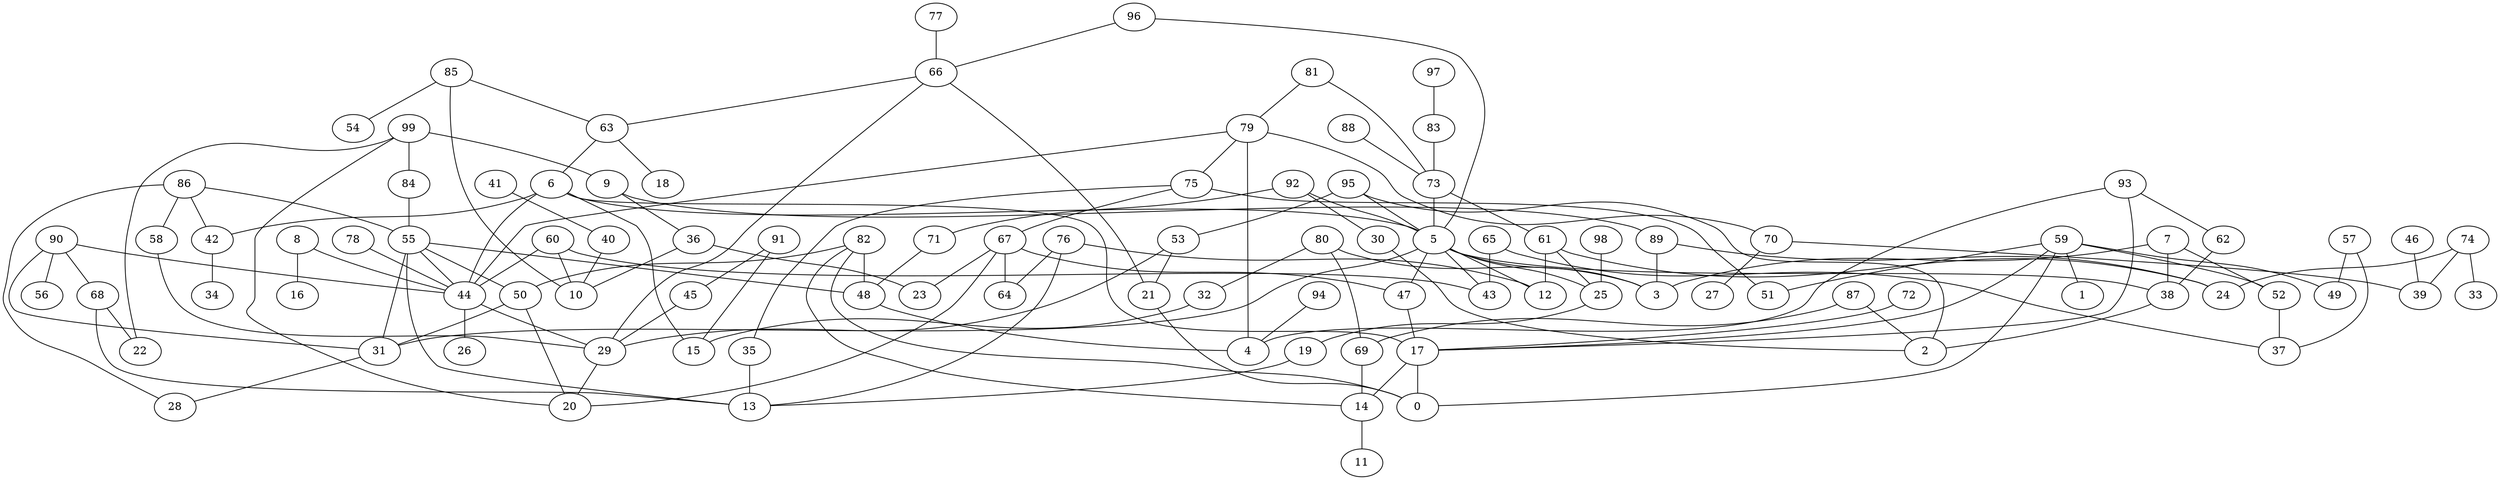 digraph GG_graph {

subgraph G_graph {
edge [color = black]
"71" -> "48" [dir = none]
"82" -> "14" [dir = none]
"48" -> "4" [dir = none]
"91" -> "45" [dir = none]
"91" -> "15" [dir = none]
"97" -> "83" [dir = none]
"36" -> "23" [dir = none]
"72" -> "17" [dir = none]
"76" -> "64" [dir = none]
"87" -> "2" [dir = none]
"52" -> "37" [dir = none]
"53" -> "29" [dir = none]
"92" -> "30" [dir = none]
"46" -> "39" [dir = none]
"94" -> "4" [dir = none]
"41" -> "40" [dir = none]
"40" -> "10" [dir = none]
"83" -> "73" [dir = none]
"9" -> "89" [dir = none]
"63" -> "18" [dir = none]
"63" -> "6" [dir = none]
"77" -> "66" [dir = none]
"14" -> "11" [dir = none]
"93" -> "62" [dir = none]
"93" -> "17" [dir = none]
"25" -> "19" [dir = none]
"90" -> "68" [dir = none]
"90" -> "56" [dir = none]
"90" -> "44" [dir = none]
"17" -> "0" [dir = none]
"17" -> "14" [dir = none]
"78" -> "44" [dir = none]
"5" -> "12" [dir = none]
"5" -> "43" [dir = none]
"5" -> "25" [dir = none]
"5" -> "38" [dir = none]
"5" -> "3" [dir = none]
"73" -> "61" [dir = none]
"73" -> "5" [dir = none]
"75" -> "67" [dir = none]
"85" -> "54" [dir = none]
"85" -> "63" [dir = none]
"70" -> "27" [dir = none]
"70" -> "39" [dir = none]
"66" -> "21" [dir = none]
"66" -> "29" [dir = none]
"66" -> "63" [dir = none]
"42" -> "34" [dir = none]
"80" -> "32" [dir = none]
"80" -> "69" [dir = none]
"99" -> "84" [dir = none]
"99" -> "20" [dir = none]
"29" -> "20" [dir = none]
"79" -> "4" [dir = none]
"79" -> "70" [dir = none]
"79" -> "44" [dir = none]
"38" -> "2" [dir = none]
"86" -> "28" [dir = none]
"86" -> "42" [dir = none]
"95" -> "5" [dir = none]
"19" -> "13" [dir = none]
"81" -> "79" [dir = none]
"69" -> "14" [dir = none]
"89" -> "24" [dir = none]
"89" -> "3" [dir = none]
"98" -> "25" [dir = none]
"60" -> "10" [dir = none]
"60" -> "43" [dir = none]
"65" -> "37" [dir = none]
"7" -> "52" [dir = none]
"7" -> "38" [dir = none]
"30" -> "2" [dir = none]
"84" -> "55" [dir = none]
"58" -> "29" [dir = none]
"44" -> "26" [dir = none]
"88" -> "73" [dir = none]
"57" -> "49" [dir = none]
"31" -> "28" [dir = none]
"68" -> "22" [dir = none]
"74" -> "33" [dir = none]
"74" -> "39" [dir = none]
"96" -> "5" [dir = none]
"47" -> "17" [dir = none]
"35" -> "13" [dir = none]
"8" -> "16" [dir = none]
"8" -> "44" [dir = none]
"50" -> "20" [dir = none]
"67" -> "64" [dir = none]
"67" -> "23" [dir = none]
"67" -> "20" [dir = none]
"59" -> "1" [dir = none]
"59" -> "51" [dir = none]
"59" -> "49" [dir = none]
"59" -> "17" [dir = none]
"6" -> "17" [dir = none]
"6" -> "15" [dir = none]
"6" -> "42" [dir = none]
"6" -> "5" [dir = none]
"6" -> "44" [dir = none]
"75" -> "51" [dir = none]
"5" -> "31" [dir = none]
"96" -> "66" [dir = none]
"7" -> "3" [dir = none]
"55" -> "48" [dir = none]
"92" -> "71" [dir = none]
"67" -> "47" [dir = none]
"55" -> "13" [dir = none]
"61" -> "24" [dir = none]
"59" -> "0" [dir = none]
"61" -> "12" [dir = none]
"65" -> "43" [dir = none]
"86" -> "55" [dir = none]
"45" -> "29" [dir = none]
"74" -> "24" [dir = none]
"82" -> "0" [dir = none]
"79" -> "75" [dir = none]
"55" -> "50" [dir = none]
"55" -> "44" [dir = none]
"32" -> "15" [dir = none]
"50" -> "31" [dir = none]
"95" -> "53" [dir = none]
"9" -> "36" [dir = none]
"76" -> "12" [dir = none]
"85" -> "10" [dir = none]
"81" -> "73" [dir = none]
"60" -> "44" [dir = none]
"68" -> "13" [dir = none]
"21" -> "0" [dir = none]
"62" -> "38" [dir = none]
"53" -> "21" [dir = none]
"82" -> "50" [dir = none]
"90" -> "31" [dir = none]
"75" -> "35" [dir = none]
"44" -> "29" [dir = none]
"86" -> "58" [dir = none]
"57" -> "37" [dir = none]
"99" -> "9" [dir = none]
"5" -> "47" [dir = none]
"99" -> "22" [dir = none]
"76" -> "13" [dir = none]
"95" -> "2" [dir = none]
"59" -> "52" [dir = none]
"55" -> "31" [dir = none]
"82" -> "48" [dir = none]
"93" -> "4" [dir = none]
"92" -> "5" [dir = none]
"61" -> "25" [dir = none]
"80" -> "3" [dir = none]
"36" -> "10" [dir = none]
"87" -> "69" [dir = none]
}

}
